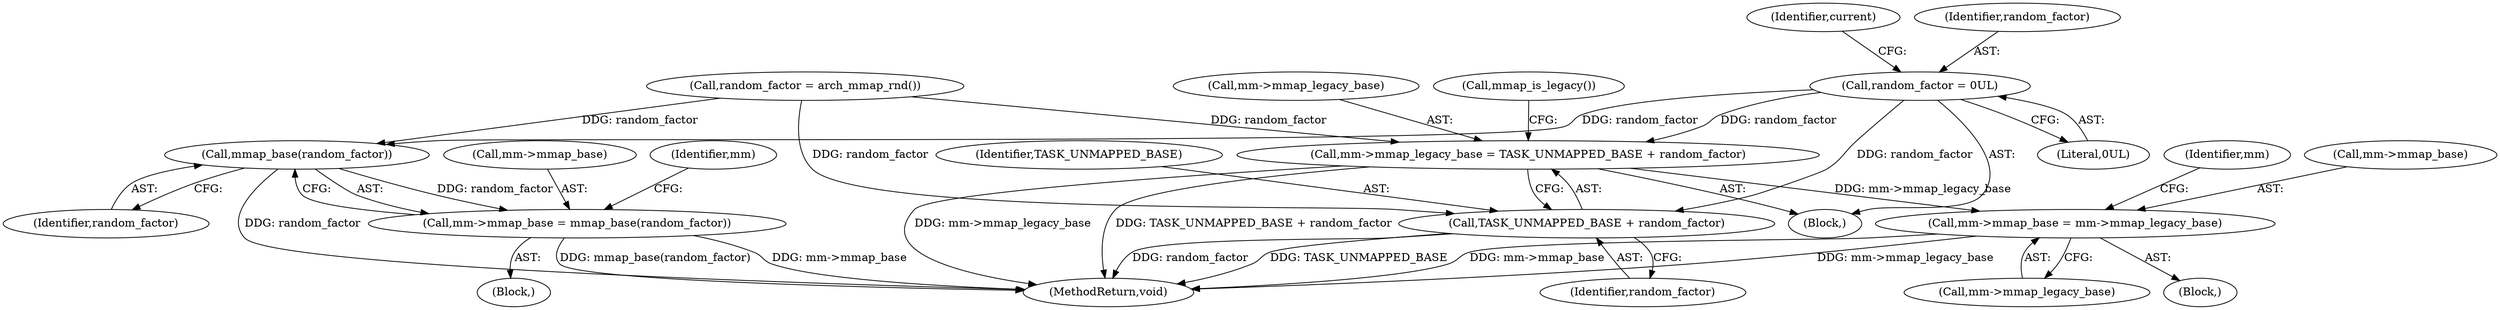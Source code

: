 digraph "0_linux_8b8addf891de8a00e4d39fc32f93f7c5eb8feceb@API" {
"1000104" [label="(Call,random_factor = 0UL)"];
"1000116" [label="(Call,mm->mmap_legacy_base = TASK_UNMAPPED_BASE + random_factor)"];
"1000126" [label="(Call,mm->mmap_base = mm->mmap_legacy_base)"];
"1000120" [label="(Call,TASK_UNMAPPED_BASE + random_factor)"];
"1000144" [label="(Call,mmap_base(random_factor))"];
"1000140" [label="(Call,mm->mmap_base = mmap_base(random_factor))"];
"1000116" [label="(Call,mm->mmap_legacy_base = TASK_UNMAPPED_BASE + random_factor)"];
"1000130" [label="(Call,mm->mmap_legacy_base)"];
"1000117" [label="(Call,mm->mmap_legacy_base)"];
"1000125" [label="(Block,)"];
"1000102" [label="(Block,)"];
"1000106" [label="(Literal,0UL)"];
"1000145" [label="(Identifier,random_factor)"];
"1000151" [label="(MethodReturn,void)"];
"1000120" [label="(Call,TASK_UNMAPPED_BASE + random_factor)"];
"1000110" [label="(Identifier,current)"];
"1000144" [label="(Call,mmap_base(random_factor))"];
"1000127" [label="(Call,mm->mmap_base)"];
"1000124" [label="(Call,mmap_is_legacy())"];
"1000113" [label="(Call,random_factor = arch_mmap_rnd())"];
"1000141" [label="(Call,mm->mmap_base)"];
"1000135" [label="(Identifier,mm)"];
"1000121" [label="(Identifier,TASK_UNMAPPED_BASE)"];
"1000139" [label="(Block,)"];
"1000122" [label="(Identifier,random_factor)"];
"1000148" [label="(Identifier,mm)"];
"1000126" [label="(Call,mm->mmap_base = mm->mmap_legacy_base)"];
"1000104" [label="(Call,random_factor = 0UL)"];
"1000105" [label="(Identifier,random_factor)"];
"1000140" [label="(Call,mm->mmap_base = mmap_base(random_factor))"];
"1000104" -> "1000102"  [label="AST: "];
"1000104" -> "1000106"  [label="CFG: "];
"1000105" -> "1000104"  [label="AST: "];
"1000106" -> "1000104"  [label="AST: "];
"1000110" -> "1000104"  [label="CFG: "];
"1000104" -> "1000116"  [label="DDG: random_factor"];
"1000104" -> "1000120"  [label="DDG: random_factor"];
"1000104" -> "1000144"  [label="DDG: random_factor"];
"1000116" -> "1000102"  [label="AST: "];
"1000116" -> "1000120"  [label="CFG: "];
"1000117" -> "1000116"  [label="AST: "];
"1000120" -> "1000116"  [label="AST: "];
"1000124" -> "1000116"  [label="CFG: "];
"1000116" -> "1000151"  [label="DDG: mm->mmap_legacy_base"];
"1000116" -> "1000151"  [label="DDG: TASK_UNMAPPED_BASE + random_factor"];
"1000113" -> "1000116"  [label="DDG: random_factor"];
"1000116" -> "1000126"  [label="DDG: mm->mmap_legacy_base"];
"1000126" -> "1000125"  [label="AST: "];
"1000126" -> "1000130"  [label="CFG: "];
"1000127" -> "1000126"  [label="AST: "];
"1000130" -> "1000126"  [label="AST: "];
"1000135" -> "1000126"  [label="CFG: "];
"1000126" -> "1000151"  [label="DDG: mm->mmap_base"];
"1000126" -> "1000151"  [label="DDG: mm->mmap_legacy_base"];
"1000120" -> "1000122"  [label="CFG: "];
"1000121" -> "1000120"  [label="AST: "];
"1000122" -> "1000120"  [label="AST: "];
"1000120" -> "1000151"  [label="DDG: TASK_UNMAPPED_BASE"];
"1000120" -> "1000151"  [label="DDG: random_factor"];
"1000113" -> "1000120"  [label="DDG: random_factor"];
"1000144" -> "1000140"  [label="AST: "];
"1000144" -> "1000145"  [label="CFG: "];
"1000145" -> "1000144"  [label="AST: "];
"1000140" -> "1000144"  [label="CFG: "];
"1000144" -> "1000151"  [label="DDG: random_factor"];
"1000144" -> "1000140"  [label="DDG: random_factor"];
"1000113" -> "1000144"  [label="DDG: random_factor"];
"1000140" -> "1000139"  [label="AST: "];
"1000141" -> "1000140"  [label="AST: "];
"1000148" -> "1000140"  [label="CFG: "];
"1000140" -> "1000151"  [label="DDG: mm->mmap_base"];
"1000140" -> "1000151"  [label="DDG: mmap_base(random_factor)"];
}
